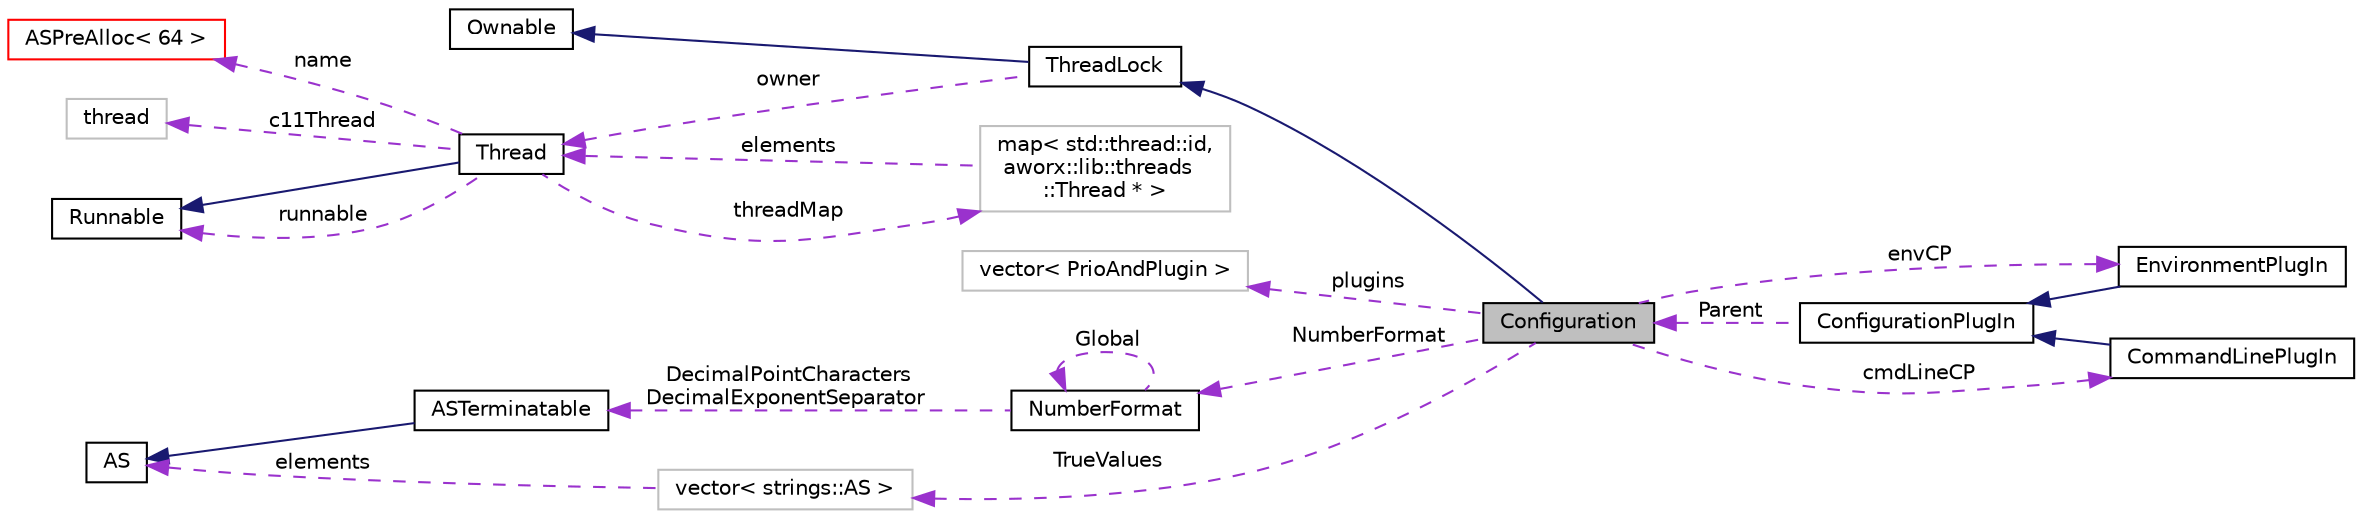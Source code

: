 digraph "Configuration"
{
  edge [fontname="Helvetica",fontsize="10",labelfontname="Helvetica",labelfontsize="10"];
  node [fontname="Helvetica",fontsize="10",shape=record];
  rankdir="LR";
  Node1 [label="Configuration",height=0.2,width=0.4,color="black", fillcolor="grey75", style="filled", fontcolor="black"];
  Node2 -> Node1 [dir="back",color="midnightblue",fontsize="10",style="solid",fontname="Helvetica"];
  Node2 [label="ThreadLock",height=0.2,width=0.4,color="black", fillcolor="white", style="filled",URL="$classaworx_1_1lib_1_1threads_1_1ThreadLock.html"];
  Node3 -> Node2 [dir="back",color="midnightblue",fontsize="10",style="solid",fontname="Helvetica"];
  Node3 [label="Ownable",height=0.2,width=0.4,color="black", fillcolor="white", style="filled",URL="$classaworx_1_1lib_1_1Ownable.html"];
  Node4 -> Node2 [dir="back",color="darkorchid3",fontsize="10",style="dashed",label=" owner" ,fontname="Helvetica"];
  Node4 [label="Thread",height=0.2,width=0.4,color="black", fillcolor="white", style="filled",URL="$classaworx_1_1lib_1_1threads_1_1Thread.html"];
  Node5 -> Node4 [dir="back",color="midnightblue",fontsize="10",style="solid",fontname="Helvetica"];
  Node5 [label="Runnable",height=0.2,width=0.4,color="black", fillcolor="white", style="filled",URL="$classaworx_1_1lib_1_1threads_1_1Runnable.html"];
  Node5 -> Node4 [dir="back",color="darkorchid3",fontsize="10",style="dashed",label=" runnable" ,fontname="Helvetica"];
  Node6 -> Node4 [dir="back",color="darkorchid3",fontsize="10",style="dashed",label=" name" ,fontname="Helvetica"];
  Node6 [label="ASPreAlloc\< 64 \>",height=0.2,width=0.4,color="red", fillcolor="white", style="filled",URL="$classaworx_1_1lib_1_1strings_1_1ASPreAlloc.html"];
  Node7 -> Node4 [dir="back",color="darkorchid3",fontsize="10",style="dashed",label=" threadMap" ,fontname="Helvetica"];
  Node7 [label="map\< std::thread::id,\l aworx::lib::threads\l::Thread * \>",height=0.2,width=0.4,color="grey75", fillcolor="white", style="filled"];
  Node4 -> Node7 [dir="back",color="darkorchid3",fontsize="10",style="dashed",label=" elements" ,fontname="Helvetica"];
  Node8 -> Node4 [dir="back",color="darkorchid3",fontsize="10",style="dashed",label=" c11Thread" ,fontname="Helvetica"];
  Node8 [label="thread",height=0.2,width=0.4,color="grey75", fillcolor="white", style="filled",tooltip="STL class. "];
  Node9 -> Node1 [dir="back",color="darkorchid3",fontsize="10",style="dashed",label=" plugins" ,fontname="Helvetica"];
  Node9 [label="vector\< PrioAndPlugin \>",height=0.2,width=0.4,color="grey75", fillcolor="white", style="filled"];
  Node10 -> Node1 [dir="back",color="darkorchid3",fontsize="10",style="dashed",label=" NumberFormat" ,fontname="Helvetica"];
  Node10 [label="NumberFormat",height=0.2,width=0.4,color="black", fillcolor="white", style="filled",URL="$classaworx_1_1lib_1_1strings_1_1NumberFormat.html"];
  Node10 -> Node10 [dir="back",color="darkorchid3",fontsize="10",style="dashed",label=" Global" ,fontname="Helvetica"];
  Node11 -> Node10 [dir="back",color="darkorchid3",fontsize="10",style="dashed",label=" DecimalPointCharacters\nDecimalExponentSeparator" ,fontname="Helvetica"];
  Node11 [label="ASTerminatable",height=0.2,width=0.4,color="black", fillcolor="white", style="filled",URL="$classaworx_1_1lib_1_1strings_1_1ASTerminatable.html"];
  Node12 -> Node11 [dir="back",color="midnightblue",fontsize="10",style="solid",fontname="Helvetica"];
  Node12 [label="AS",height=0.2,width=0.4,color="black", fillcolor="white", style="filled",URL="$classaworx_1_1lib_1_1strings_1_1AS.html"];
  Node13 -> Node1 [dir="back",color="darkorchid3",fontsize="10",style="dashed",label=" TrueValues" ,fontname="Helvetica"];
  Node13 [label="vector\< strings::AS \>",height=0.2,width=0.4,color="grey75", fillcolor="white", style="filled"];
  Node12 -> Node13 [dir="back",color="darkorchid3",fontsize="10",style="dashed",label=" elements" ,fontname="Helvetica"];
  Node14 -> Node1 [dir="back",color="darkorchid3",fontsize="10",style="dashed",label=" envCP" ,fontname="Helvetica"];
  Node14 [label="EnvironmentPlugIn",height=0.2,width=0.4,color="black", fillcolor="white", style="filled",URL="$classaworx_1_1lib_1_1config_1_1EnvironmentPlugIn.html"];
  Node15 -> Node14 [dir="back",color="midnightblue",fontsize="10",style="solid",fontname="Helvetica"];
  Node15 [label="ConfigurationPlugIn",height=0.2,width=0.4,color="black", fillcolor="white", style="filled",URL="$classaworx_1_1lib_1_1config_1_1ConfigurationPlugIn.html"];
  Node1 -> Node15 [dir="back",color="darkorchid3",fontsize="10",style="dashed",label=" Parent" ,fontname="Helvetica"];
  Node16 -> Node1 [dir="back",color="darkorchid3",fontsize="10",style="dashed",label=" cmdLineCP" ,fontname="Helvetica"];
  Node16 [label="CommandLinePlugIn",height=0.2,width=0.4,color="black", fillcolor="white", style="filled",URL="$classaworx_1_1lib_1_1config_1_1CommandLinePlugIn.html"];
  Node15 -> Node16 [dir="back",color="midnightblue",fontsize="10",style="solid",fontname="Helvetica"];
}
